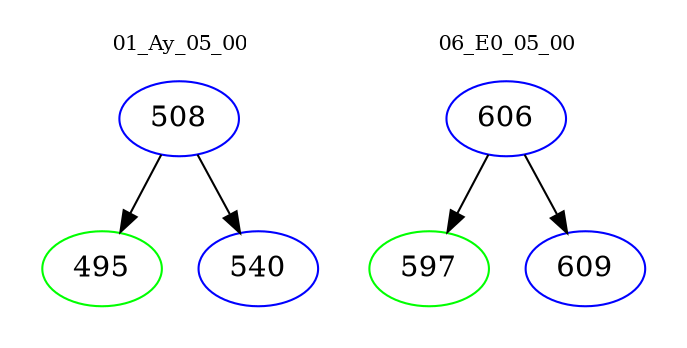 digraph{
subgraph cluster_0 {
color = white
label = "01_Ay_05_00";
fontsize=10;
T0_508 [label="508", color="blue"]
T0_508 -> T0_495 [color="black"]
T0_495 [label="495", color="green"]
T0_508 -> T0_540 [color="black"]
T0_540 [label="540", color="blue"]
}
subgraph cluster_1 {
color = white
label = "06_E0_05_00";
fontsize=10;
T1_606 [label="606", color="blue"]
T1_606 -> T1_597 [color="black"]
T1_597 [label="597", color="green"]
T1_606 -> T1_609 [color="black"]
T1_609 [label="609", color="blue"]
}
}
